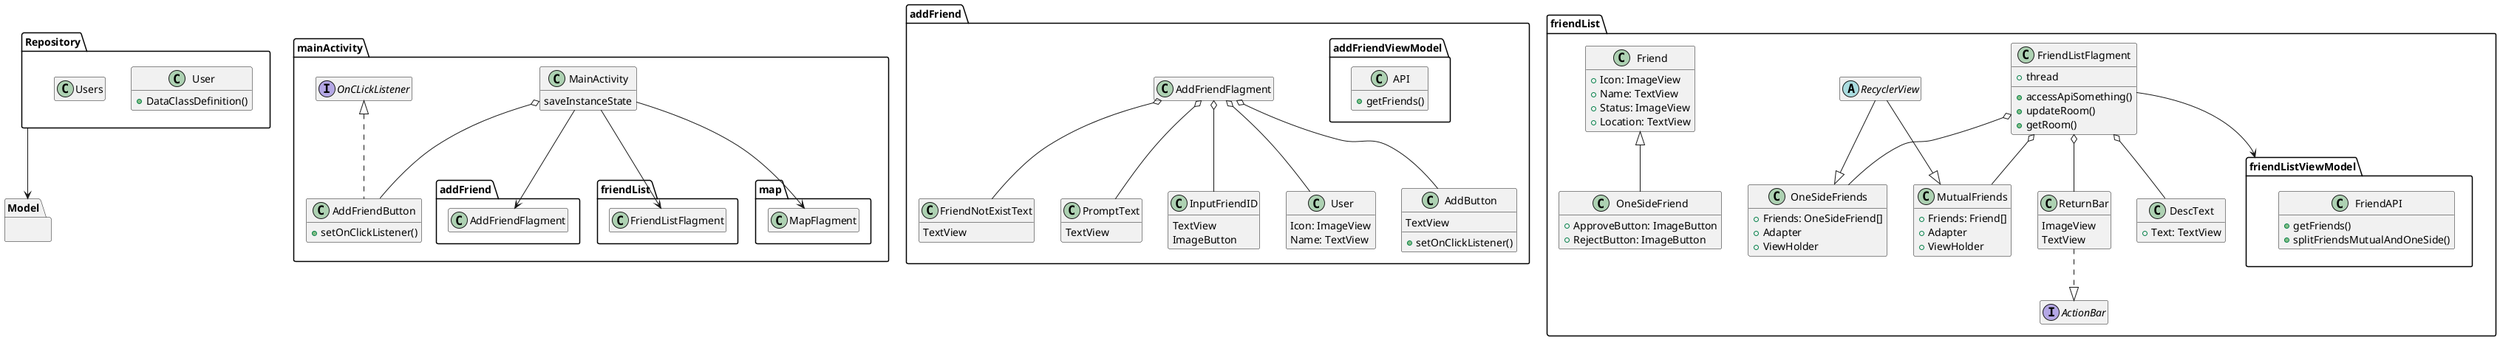 @startuml android

hide empty fields
hide empty methods

package mainActivity{
    class MainActivity{
        saveInstanceState
    }

    class AddFriendButton{
        + setOnClickListener()
    }
    interface OnCLickListener{}

    MainActivity --> addFriend.AddFriendFlagment
    MainActivity --> friendList.FriendListFlagment
    MainActivity --> map.MapFlagment
    MainActivity o-- AddFriendButton
    OnCLickListener <|.. AddFriendButton
}


package addFriend{

    class AddFriendFlagment{}

    class PromptText{
        TextView
    }

    class InputFriendID {
        TextView
        ImageButton
    }

    class User{
        Icon: ImageView
        Name: TextView
    }

    class AddButton{
        TextView
        + setOnClickListener()
    }

    class FriendNotExistText {
        TextView
    }

    package addFriendViewModel{
        class API{
            + getFriends()
        }
    }

    AddFriendFlagment o-- PromptText
    AddFriendFlagment o-- InputFriendID
    AddFriendFlagment o-- User
    AddFriendFlagment o-- AddButton
    AddFriendFlagment o-- FriendNotExistText
}

package friendList{
    class FriendListFlagment{
        + accessApiSomething()
        + updateRoom()
        + getRoom()
        + thread
    }

    class ReturnBar{
        ImageView
        TextView
    }

    interface ActionBar{}
    ReturnBar ..|> ActionBar

    class DescText {
        + Text: TextView
    }

    class MutualFriends{
        + Friends: Friend[]
        + Adapter
        + ViewHolder
    }

    class OneSideFriends{
        + Friends: OneSideFriend[]
        + Adapter
        + ViewHolder
    }

    class Friend{
        + Icon: ImageView
        + Name: TextView
        + Status: ImageView
        + Location: TextView
    }

    class OneSideFriend{
        + ApproveButton: ImageButton
        + RejectButton: ImageButton
    }

    abstract RecyclerView

    package friendListViewModel{
        class FriendAPI{
            + getFriends()
            + splitFriendsMutualAndOneSide()
        }
    }

    FriendListFlagment o-- ReturnBar
    FriendListFlagment o-- MutualFriends
    FriendListFlagment o-- OneSideFriends
    FriendListFlagment o-- DescText
    Friend <|-- OneSideFriend
    RecyclerView --|> MutualFriends
    RecyclerView --|> OneSideFriends
    FriendListFlagment --> friendListViewModel
    ' Friend --> MutualFriends
    ' OneSideFriend --> OneSideFriends
}

package Repository {
    class User{
        + DataClassDefinition()
    }

    class Users{}
}

Repository --> Model

package Model {}

@enduml
